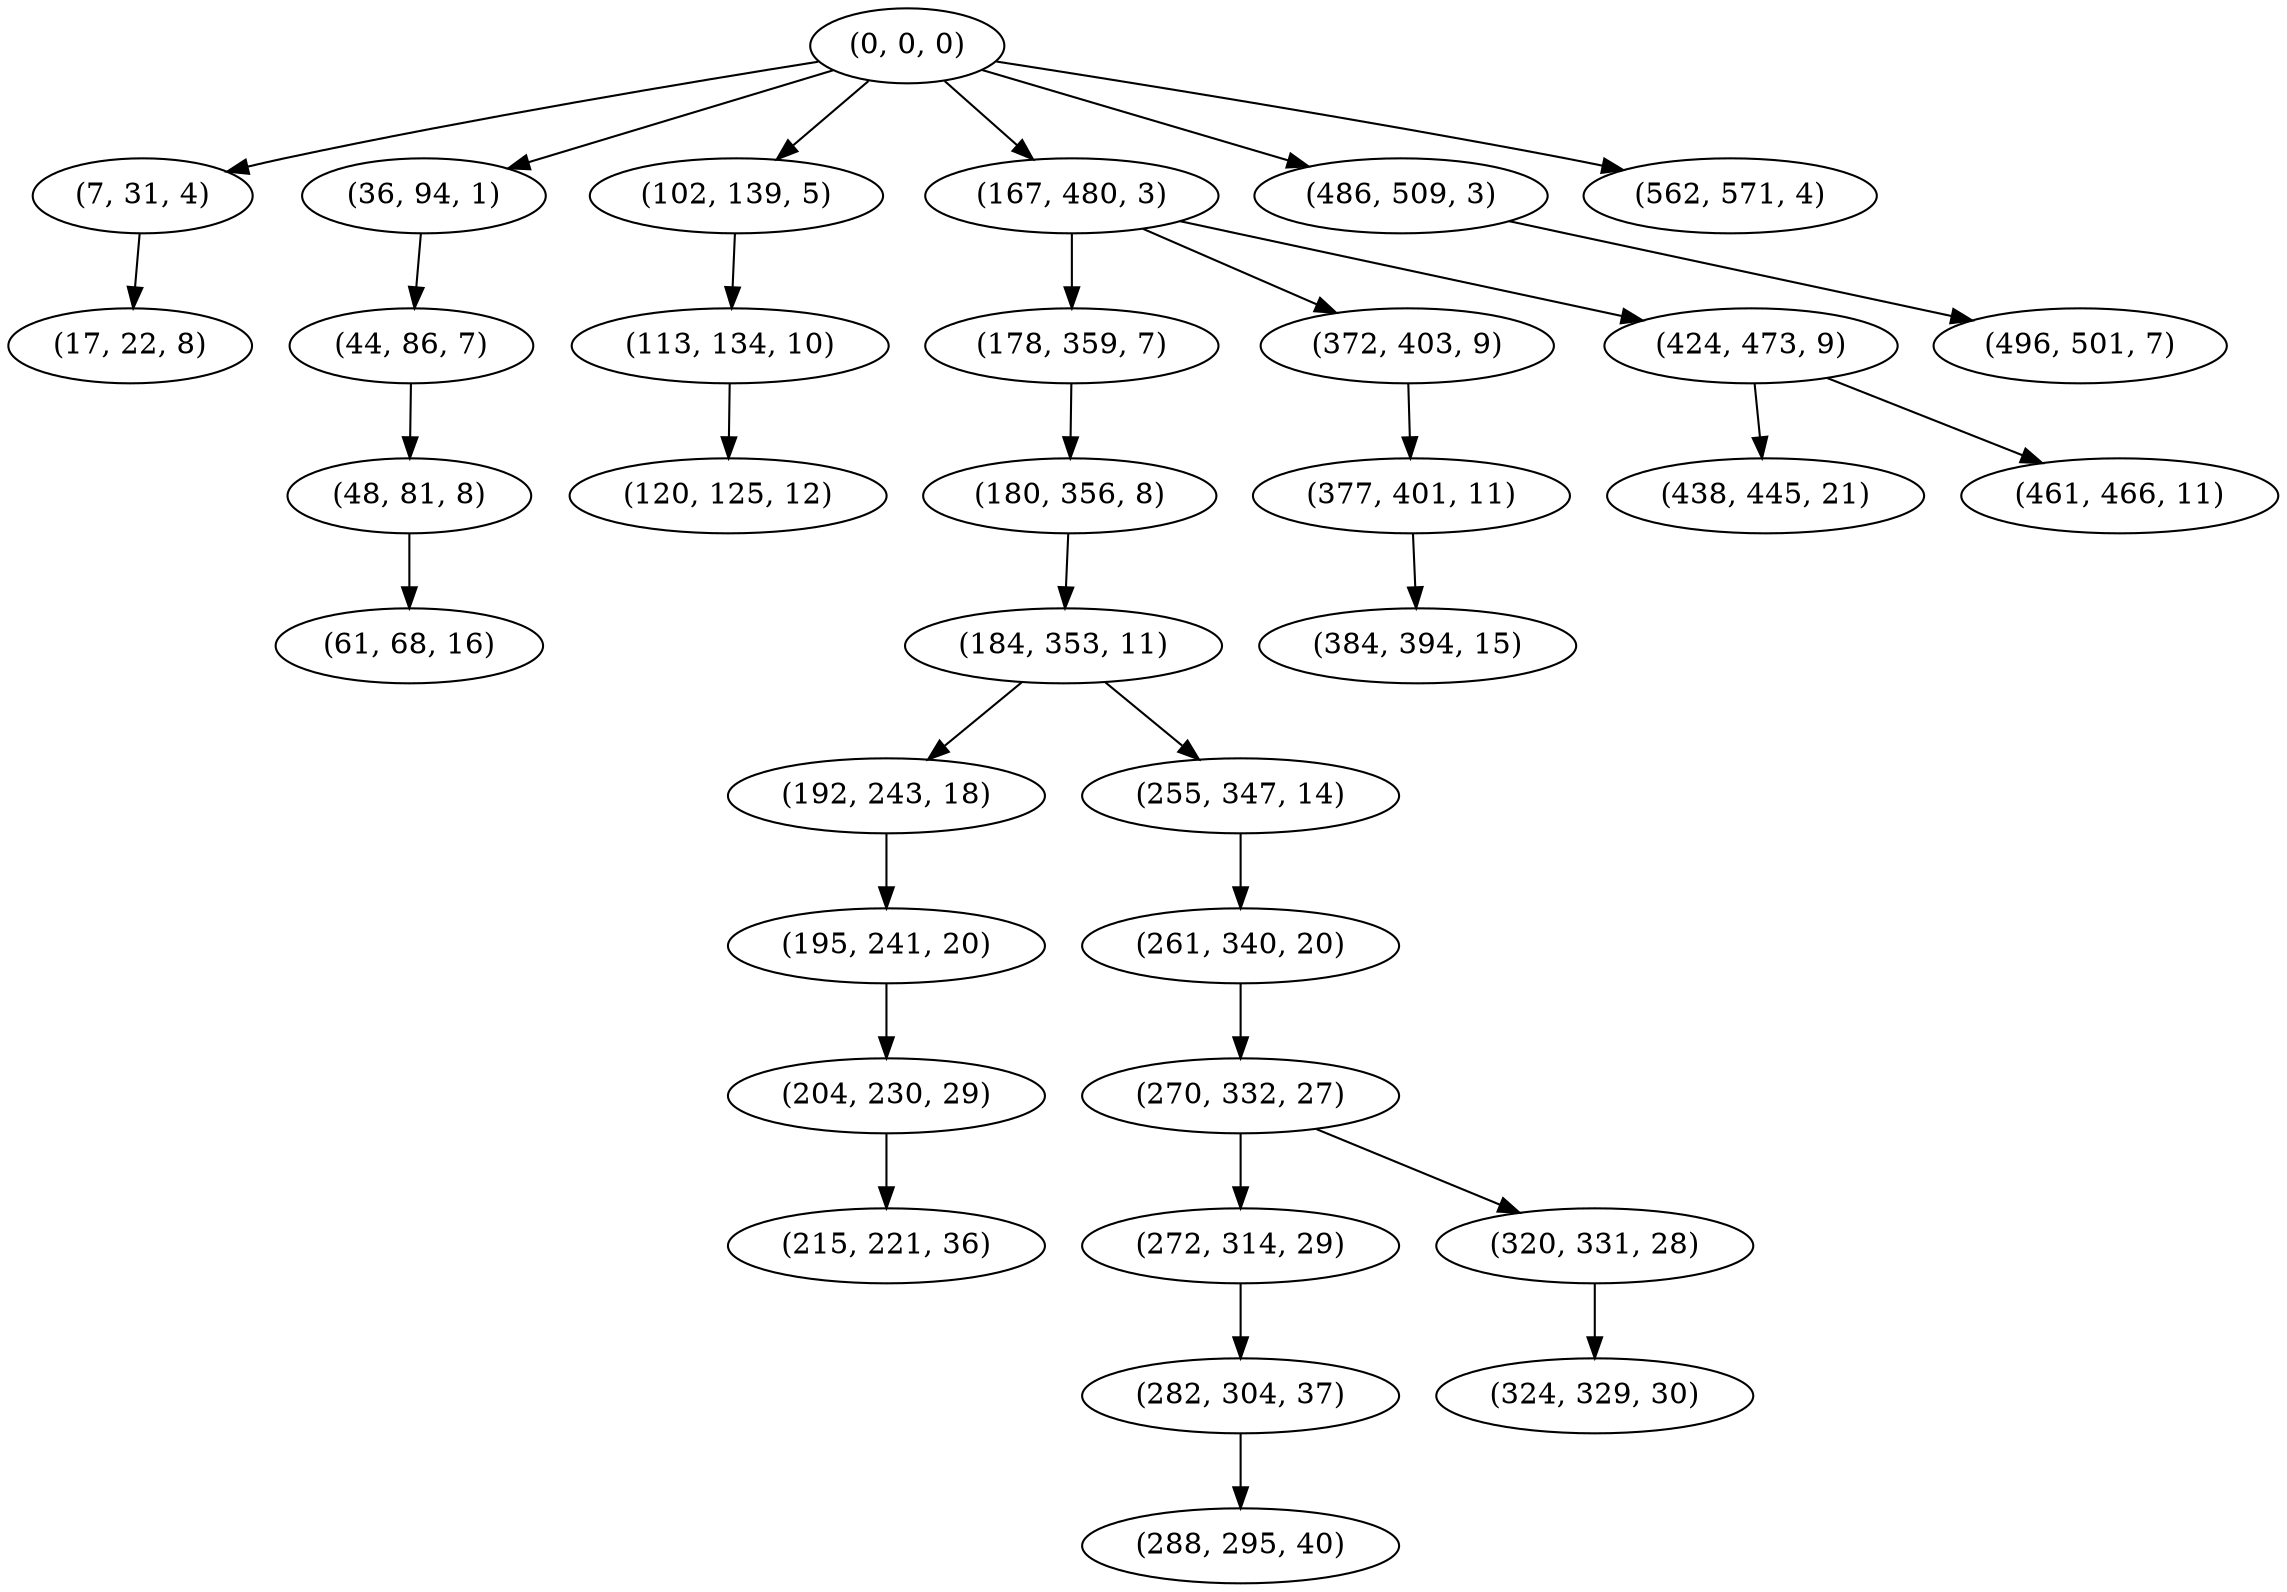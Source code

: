 digraph tree {
    "(0, 0, 0)";
    "(7, 31, 4)";
    "(17, 22, 8)";
    "(36, 94, 1)";
    "(44, 86, 7)";
    "(48, 81, 8)";
    "(61, 68, 16)";
    "(102, 139, 5)";
    "(113, 134, 10)";
    "(120, 125, 12)";
    "(167, 480, 3)";
    "(178, 359, 7)";
    "(180, 356, 8)";
    "(184, 353, 11)";
    "(192, 243, 18)";
    "(195, 241, 20)";
    "(204, 230, 29)";
    "(215, 221, 36)";
    "(255, 347, 14)";
    "(261, 340, 20)";
    "(270, 332, 27)";
    "(272, 314, 29)";
    "(282, 304, 37)";
    "(288, 295, 40)";
    "(320, 331, 28)";
    "(324, 329, 30)";
    "(372, 403, 9)";
    "(377, 401, 11)";
    "(384, 394, 15)";
    "(424, 473, 9)";
    "(438, 445, 21)";
    "(461, 466, 11)";
    "(486, 509, 3)";
    "(496, 501, 7)";
    "(562, 571, 4)";
    "(0, 0, 0)" -> "(7, 31, 4)";
    "(0, 0, 0)" -> "(36, 94, 1)";
    "(0, 0, 0)" -> "(102, 139, 5)";
    "(0, 0, 0)" -> "(167, 480, 3)";
    "(0, 0, 0)" -> "(486, 509, 3)";
    "(0, 0, 0)" -> "(562, 571, 4)";
    "(7, 31, 4)" -> "(17, 22, 8)";
    "(36, 94, 1)" -> "(44, 86, 7)";
    "(44, 86, 7)" -> "(48, 81, 8)";
    "(48, 81, 8)" -> "(61, 68, 16)";
    "(102, 139, 5)" -> "(113, 134, 10)";
    "(113, 134, 10)" -> "(120, 125, 12)";
    "(167, 480, 3)" -> "(178, 359, 7)";
    "(167, 480, 3)" -> "(372, 403, 9)";
    "(167, 480, 3)" -> "(424, 473, 9)";
    "(178, 359, 7)" -> "(180, 356, 8)";
    "(180, 356, 8)" -> "(184, 353, 11)";
    "(184, 353, 11)" -> "(192, 243, 18)";
    "(184, 353, 11)" -> "(255, 347, 14)";
    "(192, 243, 18)" -> "(195, 241, 20)";
    "(195, 241, 20)" -> "(204, 230, 29)";
    "(204, 230, 29)" -> "(215, 221, 36)";
    "(255, 347, 14)" -> "(261, 340, 20)";
    "(261, 340, 20)" -> "(270, 332, 27)";
    "(270, 332, 27)" -> "(272, 314, 29)";
    "(270, 332, 27)" -> "(320, 331, 28)";
    "(272, 314, 29)" -> "(282, 304, 37)";
    "(282, 304, 37)" -> "(288, 295, 40)";
    "(320, 331, 28)" -> "(324, 329, 30)";
    "(372, 403, 9)" -> "(377, 401, 11)";
    "(377, 401, 11)" -> "(384, 394, 15)";
    "(424, 473, 9)" -> "(438, 445, 21)";
    "(424, 473, 9)" -> "(461, 466, 11)";
    "(486, 509, 3)" -> "(496, 501, 7)";
}
